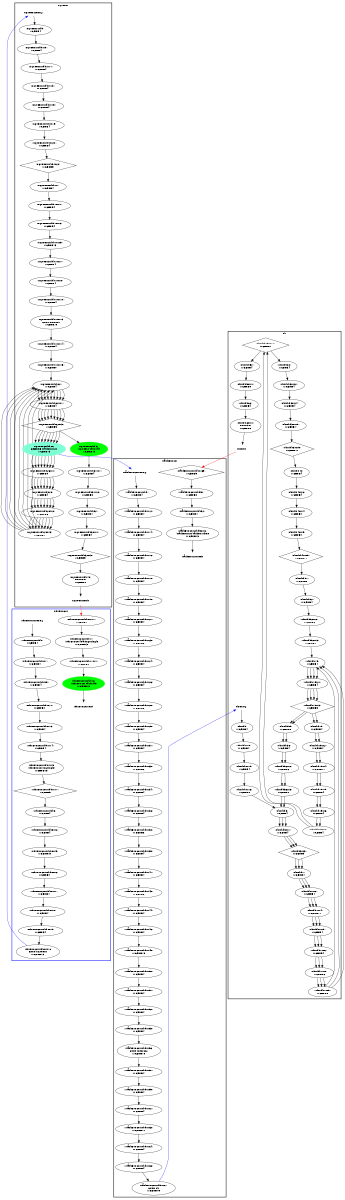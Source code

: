 digraph "CFG" {
fontsize=10;
orientation="portrait";
rankdir="TB";
size="10,8";
_taskFunc0___bb52__2 [fontsize=10, label="_taskFunc0___bb52__2\n(_taskFunc0_)taskenv_free\nWCET=13", width="0.01"];
_taskFunc0___bb__59 [fontsize=10, label="\"_taskFunc0___bb__59\"\nWCET=4", width="0.01"];
_taskFunc0___bb51 [fontsize=10, label="\"_taskFunc0___bb51\"\nWCET=0", width="0.01"];
_taskFunc0___bb__28 [fontsize=10, label="\"_taskFunc0___bb__28\"\nWCET=6", width="0.01"];
_taskFunc0___bb__31 [fontsize=10, label="\"_taskFunc0___bb__31\"\nWCET=4", width="0.01"];
_taskFunc0___bb__67 [fontsize=10, label="_taskFunc0___bb__67\nCALL ok\nWCET=15", width="0.01"];
_taskFunc0___bb__46 [fontsize=10, label="\"_taskFunc0___bb__46\"\nWCET=4", width="0.01"];
_taskFunc0___bb__57 [fontsize=10, label="\"_taskFunc0___bb__57\"\nWCET=4", width="0.01"];
_taskFunc0___bb__69 [fontsize=10, label="\"_taskFunc0___bb__69\"\nWCET=5", shape=diamond, width="0.01"];
_taskFunc0___bb__61 [fontsize=10, label="\"_taskFunc0___bb__61\"\nWCET=4", width="0.01"];
_taskFunc0___bb__14 [fontsize=10, label="\"_taskFunc0___bb__14\"\nWCET=4", width="0.01"];
_taskFunc0___bb52 [fontsize=10, label="\"_taskFunc0___bb52\"\nWCET=4", width="0.01"];
_taskFunc0___bb__29 [fontsize=10, label="\"_taskFunc0___bb__29\"\nWCET=4", width="0.01"];
_taskFunc0___bb__52 [fontsize=10, label="\"_taskFunc0___bb__52\"\nWCET=4", width="0.01"];
_taskFunc0___bb__16 [fontsize=10, label="\"_taskFunc0___bb__16\"\nWCET=4", width="0.01"];
_taskFunc0___bb__38 [fontsize=10, label="\"_taskFunc0___bb__38\"\nWCET=6", width="0.01"];
_taskFunc0___bb__41 [fontsize=10, label="\"_taskFunc0___bb__41\"\nWCET=4", width="0.01"];
_taskFunc0___bb__36 [fontsize=10, label="\"_taskFunc0___bb__36\"\nWCET=4", width="0.01"];
_taskFunc0__entry [color="white", fontsize=10, height="0.01", label="_taskFunc0__entry", width="0.01"];
_taskFunc0___bb__44 [fontsize=10, label="\"_taskFunc0___bb__44\"\nWCET=4", width="0.01"];
_taskFunc0___bb__33 [fontsize=10, label="\"_taskFunc0___bb__33\"\nWCET=6", width="0.01"];
_taskFunc0___bb__43 [fontsize=10, label="\"_taskFunc0___bb__43\"\nWCET=6", width="0.01"];
_taskFunc0___bb__21 [fontsize=10, label="\"_taskFunc0___bb__21\"\nWCET=4", width="0.01"];
_taskFunc0___bb__56 [fontsize=10, label="_taskFunc0___bb__56\nCALL memcpy\nWCET=18", width="0.01"];
_taskFunc0___bb__34 [fontsize=10, label="\"_taskFunc0___bb__34\"\nWCET=4", width="0.01"];
_taskFunc0___bb__23 [fontsize=10, label="\"_taskFunc0___bb__23\"\nWCET=6", width="0.01"];
_taskFunc0___bb__39 [fontsize=10, label="\"_taskFunc0___bb__39\"\nWCET=4", width="0.01"];
_taskFunc0___bb__19 [fontsize=10, label="\"_taskFunc0___bb__19\"\nWCET=4", width="0.01"];
_taskFunc0___bb [fontsize=10, label="\"_taskFunc0___bb\"\nWCET=4", width="0.01"];
_taskFunc0___bb__26 [fontsize=10, label="\"_taskFunc0___bb__26\"\nWCET=4", width="0.01"];
_taskFunc0___bb__51 [fontsize=10, label="\"_taskFunc0___bb__51\"\nWCET=4", width="0.01"];
_taskFunc0___bb__24 [fontsize=10, label="\"_taskFunc0___bb__24\"\nWCET=4", width="0.01"];
_taskFunc0___bb__18 [fontsize=10, label="\"_taskFunc0___bb__18\"\nWCET=4", width="0.01"];
_taskFunc0___bb__53 [fontsize=10, label="\"_taskFunc0___bb__53\"\nWCET=4", width="0.01"];
_taskFunc0___bb__66 [fontsize=10, label="\"_taskFunc0___bb__66\"\nWCET=4", width="0.01"];
_taskFunc0___bb__12 [fontsize=10, label="\"_taskFunc0___bb__12\"\nWCET=4", width="0.01"];
_taskFunc0___bb__64 [fontsize=10, label="\"_taskFunc0___bb__64\"\nWCET=4", width="0.01"];
_taskFunc0__exit [color="white", fontsize=10, label="_taskFunc0__exit", width="0.01"];
_taskFunc0___bb__49 [fontsize=10, label="\"_taskFunc0___bb__49\"\nWCET=13", width="0.01"];
_taskFunc0___bb__63 [fontsize=10, label="\"_taskFunc0___bb__63\"\nWCET=11", width="0.01"];
_taskFunc0___bb__50 [fontsize=10, label="\"_taskFunc0___bb__50\"\nWCET=4", width="0.01"];
ok__bb60 [fontsize=10, label="\"ok__bb60\"\nWCET=4", width="0.01"];
ok__bb40 [fontsize=10, label="\"ok__bb40\"\nWCET=4", width="0.01"];
ok__bb30__4 [fontsize=10, label="\"ok__bb30__4\"\nWCET=4", width="0.01"];
ok__bb52__2 [fontsize=10, label="\"ok__bb52__2\"\nWCET=6", width="0.01"];
ok__bb19__6 [fontsize=10, label="\"ok__bb19__6\"\nWCET=4", width="0.01"];
ok_entry [color="white", fontsize=10, height="0.01", label="ok_entry", width="0.01"];
ok__bb15 [fontsize=10, label="\"ok__bb15\"\nWCET=4", width="0.01"];
ok__bb15__3 [fontsize=10, label="\"ok__bb15__3\"\nWCET=5", shape=diamond, width="0.01"];
ok__bb19__4 [fontsize=10, label="\"ok__bb19__4\"\nWCET=11", width="0.01"];
ok__bb56__2 [fontsize=10, label="\"ok__bb56__2\"\nWCET=6", width="0.01"];
ok__bb56 [fontsize=10, label="\"ok__bb56\"\nWCET=4", width="0.01"];
ok__bb7__4 [fontsize=10, label="\"ok__bb7__4\"\nWCET=11", width="0.01"];
ok__bb [fontsize=10, label="\"ok__bb\"\nWCET=4", width="0.01"];
ok__bb40__4 [fontsize=10, label="\"ok__bb40__4\"\nWCET=4", width="0.01"];
ok__bb3__3 [fontsize=10, label="\"ok__bb3__3\"\nWCET=5", shape=diamond, width="0.01"];
ok__bb__9 [fontsize=10, label="\"ok__bb__9\"\nWCET=4", width="0.01"];
ok__bb40__2 [fontsize=10, label="\"ok__bb40__2\"\nWCET=4", width="0.01"];
ok__bb3 [fontsize=10, label="\"ok__bb3\"\nWCET=4", width="0.01"];
ok__bb7 [fontsize=10, label="\"ok__bb7\"\nWCET=4", width="0.01"];
ok__bb7__9 [fontsize=10, label="\"ok__bb7__9\"\nWCET=0", width="0.01"];
ok__bb51 [fontsize=10, label="\"ok__bb51\"\nWCET=0", width="0.01"];
ok__bb56__3 [fontsize=10, label="\"ok__bb56__3\"\nWCET=0", width="0.01"];
ok__bb40__5 [fontsize=10, label="\"ok__bb40__5\"\nWCET=4", width="0.01"];
ok__bb40__9 [fontsize=10, label="\"ok__bb40__9\"\nWCET=11", shape=diamond, width="0.01"];
ok__bb50__1 [fontsize=10, label="\"ok__bb50__1\"\nWCET=0", width="0.01"];
ok__bb7__8 [fontsize=10, label="\"ok__bb7__8\"\nWCET=6", width="0.01"];
ok__bb52__3 [fontsize=10, label="\"ok__bb52__3\"\nWCET=0", width="0.01"];
ok__bb19 [fontsize=10, label="\"ok__bb19\"\nWCET=4", width="0.01"];
ok_exit [color="white", fontsize=10, label="ok_exit", width="0.01"];
ok__bb__15 [fontsize=10, label="\"ok__bb__15\"\nWCET=4", width="0.01"];
ok__bb30 [fontsize=10, label="\"ok__bb30\"\nWCET=4", width="0.01"];
ok__bb7__2 [fontsize=10, label="\"ok__bb7__2\"\nWCET=4", width="0.01"];
ok__bb30__5 [fontsize=10, label="\"ok__bb30__5\"\nWCET=4", width="0.01"];
ok__bb50 [fontsize=10, label="\"ok__bb50\"\nWCET=4", width="0.01"];
ok__bb30__2 [fontsize=10, label="\"ok__bb30__2\"\nWCET=4", width="0.01"];
ok__bb19__8 [fontsize=10, label="\"ok__bb19__8\"\nWCET=4", width="0.01"];
ok__bb19__2 [fontsize=10, label="\"ok__bb19__2\"\nWCET=4", width="0.01"];
ok__bb55 [fontsize=10, label="\"ok__bb55\"\nWCET=0", width="0.01"];
ok__bb19__11 [fontsize=10, label="\"ok__bb19__11\"\nWCET=7", shape=diamond, width="0.01"];
ok__bb60__1 [fontsize=10, label="\"ok__bb60__1\"\nRETURN\nWCET=0", width="0.01"];
ok__bb__16 [fontsize=10, label="\"ok__bb__16\"\nWCET=0", width="0.01"];
ok__bb15__1 [fontsize=10, label="\"ok__bb15__1\"\nWCET=4", width="0.01"];
ok__bb30__9 [fontsize=10, label="\"ok__bb30__9\"\nWCET=11", shape=diamond, width="0.01"];
ok__bb7__6 [fontsize=10, label="\"ok__bb7__6\"\nWCET=4", width="0.01"];
ok__bb19__5 [fontsize=10, label="\"ok__bb19__5\"\nWCET=4", width="0.01"];
ok__bb3__1 [fontsize=10, label="\"ok__bb3__1\"\nWCET=4", width="0.01"];
ok__bb7__5 [fontsize=10, label="\"ok__bb7__5\"\nWCET=4", width="0.01"];
ok__bb52 [fontsize=10, label="\"ok__bb52\"\nWCET=4", width="0.01"];
nqueens__bb10 [fontsize=10, label="\"nqueens__bb10\"\nWCET=4", width="0.01"];
nqueens__bb10__7 [fontsize=10, label="\"nqueens__bb10__7\"\nWCET=4", width="0.01"];
nqueens__bb10__15 [fontsize=10, label="\"nqueens__bb10__15\"\nWCET=0", width="0.01"];
nqueens__bb32__3 [fontsize=10, label="\"nqueens__bb32__3\"\nWCET=5", shape=diamond, width="0.01"];
nqueens__bb__22 [fontsize=10, label="\"nqueens__bb__22\"\nWCET=5", shape=diamond, width="0.01"];
nqueens__bb28__3 [fontsize=10, label="\"nqueens__bb28__3\"\nWCET=0", width="0.01"];
nqueens__bb__11 [fontsize=10, label="\"nqueens__bb__11\"\nWCET=4", width="0.01"];
nqueens__bb22 [fontsize=10, label="\"nqueens__bb22\"\nWCET=4", width="0.01"];
nqueens__bb10__14 [fontsize=10, label="\"nqueens__bb10__14\"\nWCET=4", width="0.01"];
nqueens__bb31__2 [fontsize=10, label="\"nqueens__bb31__2\"\nWCET=0", width="0.01"];
nqueens__bb__20 [fontsize=10, label="\"nqueens__bb__20\"\nWCET=4", width="0.01"];
nqueens__bb31__1 [fontsize=10, label="\"nqueens__bb31__1\"\nWCET=4", width="0.01"];
nqueens__bb22__3 [fontsize=10, label="\"nqueens__bb22__3\"\nWCET=5", shape=diamond, width="0.01"];
nqueens__bb32 [fontsize=10, label="\"nqueens__bb32\"\nWCET=4", width="0.01"];
nqueens__bb10__13 [fontsize=10, label="nqueens__bb10__13\nCALL memset\nWCET=18", width="0.01"];
nqueens__bb22__1 [fontsize=10, label="\"nqueens__bb22__1\"\nWCET=4", width="0.01"];
nqueens__bb__19 [fontsize=10, label="\"nqueens__bb__19\"\nWCET=4", width="0.01"];
nqueens__bb26__1 [fontsize=10, label="\"nqueens__bb26__1\"\nWCET=0", width="0.01"];
nqueens__bb__13 [fontsize=10, label="\"nqueens__bb__13\"\nWCET=4", width="0.01"];
nqueens__bb28__2 [fontsize=10, label="\"nqueens__bb28__2\"\nWCET=6", width="0.01"];
nqueens_exit [color="white", fontsize=10, label="nqueens_exit", width="0.01"];
nqueens__bb32__1 [fontsize=10, label="\"nqueens__bb32__1\"\nWCET=4", width="0.01"];
nqueens__bb10__10 [fontsize=10, label="\"nqueens__bb10__10\"\nWCET=4", width="0.01"];
nqueens_entry [color="white", fontsize=10, height="0.01", label="nqueens_entry", width="0.01"];
nqueens__bb__15 [fontsize=10, label="\"nqueens__bb__15\"\nWCET=4", width="0.01"];
nqueens__bb31 [color=green, fontsize=10, label="nqueens__bb31\n(nqueens)taskwait\nWCET=13", style=filled, width="0.01"];
nqueens__bb26 [color=aquamarine, fontsize=10, label="nqueens__bb26\nCREATE _taskFunc0_\nWCET=13", style=filled, width="0.01"];
nqueens__bb10__1 [fontsize=10, label="\"nqueens__bb10__1\"\nWCET=4", width="0.01"];
nqueens__bb48 [fontsize=10, label="\"nqueens__bb48\"\nRETURN\nWCET=0", width="0.01"];
nqueens__bb10__8 [fontsize=10, label="\"nqueens__bb10__8\"\nWCET=4", width="0.01"];
nqueens__bb10__2 [fontsize=10, label="\"nqueens__bb10__2\"\nWCET=4", width="0.01"];
nqueens__bb10__5 [fontsize=10, label="\"nqueens__bb10__5\"\nWCET=13", width="0.01"];
nqueens__bb [fontsize=10, label="\"nqueens__bb\"\nWCET=4", width="0.01"];
nqueens__bb__9 [fontsize=10, label="\"nqueens__bb__9\"\nWCET=4", width="0.01"];
nqueens__bb28 [fontsize=10, label="\"nqueens__bb28\"\nWCET=4", width="0.01"];
_thrFunc0___bb__13 [fontsize=10, label="\"_thrFunc0___bb__13\"\nWCET=4", width="0.01"];
_thrFunc0__exit [color="white", fontsize=10, label="_thrFunc0__exit", width="0.01"];
_thrFunc0___bb8__8 [fontsize=10, label="\"_thrFunc0___bb8__8\"\nWCET=4", width="0.01"];
_thrFunc0___bb8__11 [fontsize=10, label="\"_thrFunc0___bb8__11\"\nWCET=0", width="0.01"];
_thrFunc0___bb17__1 [fontsize=10, label="\"_thrFunc0___bb17__1\"\nWCET=0", width="0.01"];
_thrFunc0___bb17 [fontsize=10, label="_thrFunc0___bb17\n(_thrFunc0_)leaving_single\nWCET=13", width="0.01"];
_thrFunc0___bb18 [color=green, fontsize=10, label="_thrFunc0___bb18\n(_thrFunc0_)taskwait\nWCET=13", style=filled, width="0.01"];
_thrFunc0___bb [fontsize=10, label="\"_thrFunc0___bb\"\nWCET=4", width="0.01"];
_thrFunc0___bb8__10 [fontsize=10, label="_thrFunc0___bb8__10\nCALL nqueens\nWCET=13", width="0.01"];
_thrFunc0___bb8 [fontsize=10, label="\"_thrFunc0___bb8\"\nWCET=4", width="0.01"];
_thrFunc0___bb__11 [fontsize=10, label="\"_thrFunc0___bb__11\"\nWCET=4", width="0.01"];
_thrFunc0___bb8__5 [fontsize=10, label="\"_thrFunc0___bb8__5\"\nWCET=13", width="0.01"];
_thrFunc0___bb__7 [fontsize=10, label="\"_thrFunc0___bb__7\"\nWCET=4", width="0.01"];
_thrFunc0___bb8__6 [fontsize=10, label="\"_thrFunc0___bb8__6\"\nWCET=4", width="0.01"];
_thrFunc0__entry [color="white", fontsize=10, height="0.01", label="_thrFunc0__entry", width="0.01"];
_thrFunc0___bb8__2 [fontsize=10, label="\"_thrFunc0___bb8__2\"\nWCET=4", width="0.01"];
_thrFunc0___bb__9 [fontsize=10, label="\"_thrFunc0___bb__9\"\nWCET=4", width="0.01"];
_thrFunc0___bb__14 [fontsize=10, label="\"_thrFunc0___bb__14\"\nWCET=4", width="0.01"];
_thrFunc0___bb__15 [fontsize=10, label="_thrFunc0___bb__15\n(_thrFunc0_)mysingle\nWCET=13", width="0.01"];
_thrFunc0___bb8__7 [fontsize=10, label="\"_thrFunc0___bb8__7\"\nWCET=4", width="0.01"];
_thrFunc0___bb__17 [fontsize=10, label="\"_thrFunc0___bb__17\"\nWCET=5", shape=diamond, width="0.01"];
_thrFunc0___bb8__9 [fontsize=10, label="\"_thrFunc0___bb8__9\"\nWCET=4", width="0.01"];
_taskFunc0___bb52__2 -> _taskFunc0__exit  [key=0];
_taskFunc0___bb__59 -> _taskFunc0___bb__61  [key=0];
_taskFunc0___bb51 -> _taskFunc0___bb52  [key=0];
_taskFunc0___bb__28 -> _taskFunc0___bb__29  [key=0];
_taskFunc0___bb__31 -> _taskFunc0___bb__33  [key=0];
_taskFunc0___bb__67 -> ok_entry  [color=blue, key=0];
_taskFunc0___bb__46 -> _taskFunc0___bb__49  [key=0];
_taskFunc0___bb__57 -> _taskFunc0___bb__59  [key=0];
_taskFunc0___bb__69 -> _taskFunc0___bb51  [key=0];
_taskFunc0___bb__61 -> _taskFunc0___bb__63  [key=0];
_taskFunc0___bb__14 -> _taskFunc0___bb__16  [key=0];
_taskFunc0___bb52 -> _taskFunc0___bb52__2  [key=0];
_taskFunc0___bb__29 -> _taskFunc0___bb__31  [key=0];
_taskFunc0___bb__52 -> _taskFunc0___bb__53  [key=0];
_taskFunc0___bb__16 -> _taskFunc0___bb__18  [key=0];
_taskFunc0___bb__38 -> _taskFunc0___bb__39  [key=0];
_taskFunc0___bb__41 -> _taskFunc0___bb__43  [key=0];
_taskFunc0___bb__36 -> _taskFunc0___bb__38  [key=0];
_taskFunc0__entry -> _taskFunc0___bb  [key=0];
_taskFunc0___bb__44 -> _taskFunc0___bb__46  [key=0];
_taskFunc0___bb__33 -> _taskFunc0___bb__34  [key=0];
_taskFunc0___bb__43 -> _taskFunc0___bb__44  [key=0];
_taskFunc0___bb__21 -> _taskFunc0___bb__23  [key=0];
_taskFunc0___bb__56 -> _taskFunc0___bb__57  [key=0];
_taskFunc0___bb__34 -> _taskFunc0___bb__36  [key=0];
_taskFunc0___bb__23 -> _taskFunc0___bb__24  [key=0];
_taskFunc0___bb__39 -> _taskFunc0___bb__41  [key=0];
_taskFunc0___bb__19 -> _taskFunc0___bb__21  [key=0];
_taskFunc0___bb -> _taskFunc0___bb__12  [key=0];
_taskFunc0___bb__26 -> _taskFunc0___bb__28  [key=0];
_taskFunc0___bb__51 -> _taskFunc0___bb__52  [key=0];
_taskFunc0___bb__24 -> _taskFunc0___bb__26  [key=0];
_taskFunc0___bb__18 -> _taskFunc0___bb__19  [key=0];
_taskFunc0___bb__53 -> _taskFunc0___bb__56  [key=0];
_taskFunc0___bb__66 -> _taskFunc0___bb__67  [key=0];
_taskFunc0___bb__12 -> _taskFunc0___bb__14  [key=0];
_taskFunc0___bb__64 -> _taskFunc0___bb__66  [key=0];
_taskFunc0___bb__49 -> _taskFunc0___bb__50  [key=0];
_taskFunc0___bb__63 -> _taskFunc0___bb__64  [key=0];
_taskFunc0___bb__50 -> _taskFunc0___bb__51  [key=0];
ok__bb60 -> ok__bb60__1  [key=0];
ok__bb40 -> ok__bb40__2  [key=0];
ok__bb30__4 -> ok__bb30__5  [key=0];
ok__bb52__2 -> ok__bb52__3  [key=0];
ok__bb19__6 -> ok__bb19__8  [key=0];
ok__bb19__6 -> ok__bb19__8  [key=1];
ok_entry -> ok__bb  [key=0];
ok__bb15 -> ok__bb15__1  [key=0];
ok__bb15 -> ok__bb15__1  [key=1];
ok__bb15 -> ok__bb15__1  [key=2];
ok__bb15 -> ok__bb15__1  [key=3];
ok__bb15__3 -> ok__bb19  [key=0];
ok__bb15__3 -> ok__bb19  [key=1];
ok__bb15__3 -> ok__bb55  [key=0];
ok__bb15__3 -> ok__bb55  [key=1];
ok__bb19__4 -> ok__bb19__5  [key=0];
ok__bb19__4 -> ok__bb19__5  [key=1];
ok__bb56__2 -> ok__bb56__3  [key=0];
ok__bb56__2 -> ok__bb56__3  [key=1];
ok__bb56 -> ok__bb56__2  [key=0];
ok__bb56 -> ok__bb56__2  [key=1];
ok__bb7__4 -> ok__bb7__5  [key=0];
ok__bb7__4 -> ok__bb7__5  [key=1];
ok__bb7__4 -> ok__bb7__5  [key=2];
ok__bb -> ok__bb__9  [key=0];
ok__bb40__4 -> ok__bb40__5  [key=0];
ok__bb3__3 -> ok__bb7  [key=0];
ok__bb3__3 -> ok__bb7  [key=1];
ok__bb3__3 -> ok__bb7  [key=2];
ok__bb__9 -> ok__bb__15  [key=0];
ok__bb40__2 -> ok__bb40__4  [key=0];
ok__bb3 -> ok__bb3__1  [key=0];
ok__bb3 -> ok__bb3__1  [key=1];
ok__bb3 -> ok__bb3__1  [key=2];
ok__bb7 -> ok__bb7__2  [key=0];
ok__bb7 -> ok__bb7__2  [key=1];
ok__bb7 -> ok__bb7__2  [key=2];
ok__bb7__9 -> ok__bb15  [key=0];
ok__bb7__9 -> ok__bb15  [key=1];
ok__bb7__9 -> ok__bb15  [key=2];
ok__bb51 -> ok__bb52  [key=0];
ok__bb56__3 -> ok__bb3  [key=0];
ok__bb56__3 -> ok__bb3  [key=1];
ok__bb40__5 -> ok__bb40__9  [key=0];
ok__bb40__9 -> ok__bb51  [key=0];
ok__bb50__1 -> ok__bb60  [key=0];
ok__bb7__8 -> ok__bb7__9  [key=0];
ok__bb7__8 -> ok__bb7__9  [key=1];
ok__bb7__8 -> ok__bb7__9  [key=2];
ok__bb52__3 -> ok__bb15  [key=0];
ok__bb19 -> ok__bb19__2  [key=0];
ok__bb19 -> ok__bb19__2  [key=1];
ok_exit -> _taskFunc0___bb__69  [color=red, key=0];
ok__bb__15 -> ok__bb__16  [key=0];
ok__bb30 -> ok__bb30__2  [key=0];
ok__bb7__2 -> ok__bb7__4  [key=0];
ok__bb7__2 -> ok__bb7__4  [key=1];
ok__bb7__2 -> ok__bb7__4  [key=2];
ok__bb30__5 -> ok__bb30__9  [key=0];
ok__bb50 -> ok__bb50__1  [key=0];
ok__bb30__2 -> ok__bb30__4  [key=0];
ok__bb19__8 -> ok__bb19__11  [key=0];
ok__bb19__8 -> ok__bb19__11  [key=1];
ok__bb19__2 -> ok__bb19__4  [key=0];
ok__bb19__2 -> ok__bb19__4  [key=1];
ok__bb55 -> ok__bb56  [key=0];
ok__bb55 -> ok__bb56  [key=1];
ok__bb19__11 -> ok__bb30  [key=0];
ok__bb19__11 -> ok__bb50  [key=0];
ok__bb60__1 -> ok_exit  [key=0];
ok__bb__16 -> ok__bb3  [key=0];
ok__bb15__1 -> ok__bb15__3  [key=0];
ok__bb15__1 -> ok__bb15__3  [key=1];
ok__bb15__1 -> ok__bb15__3  [key=2];
ok__bb15__1 -> ok__bb15__3  [key=3];
ok__bb30__9 -> ok__bb40  [key=0];
ok__bb7__6 -> ok__bb7__8  [key=0];
ok__bb7__6 -> ok__bb7__8  [key=1];
ok__bb7__6 -> ok__bb7__8  [key=2];
ok__bb19__5 -> ok__bb19__6  [key=0];
ok__bb19__5 -> ok__bb19__6  [key=1];
ok__bb3__1 -> ok__bb3__3  [key=0];
ok__bb3__1 -> ok__bb3__3  [key=1];
ok__bb3__1 -> ok__bb3__3  [key=2];
ok__bb7__5 -> ok__bb7__6  [key=0];
ok__bb7__5 -> ok__bb7__6  [key=1];
ok__bb7__5 -> ok__bb7__6  [key=2];
ok__bb52 -> ok__bb52__2  [key=0];
nqueens__bb10 -> nqueens__bb10__1  [key=0];
nqueens__bb10__7 -> nqueens__bb10__8  [key=0];
nqueens__bb10__15 -> nqueens__bb22  [key=0];
nqueens__bb32__3 -> nqueens__bb48  [key=0];
nqueens__bb__22 -> nqueens__bb10  [key=0];
nqueens__bb28__3 -> nqueens__bb22  [key=0];
nqueens__bb28__3 -> nqueens__bb22  [key=1];
nqueens__bb28__3 -> nqueens__bb22  [key=2];
nqueens__bb28__3 -> nqueens__bb22  [key=3];
nqueens__bb28__3 -> nqueens__bb22  [key=4];
nqueens__bb28__3 -> nqueens__bb22  [key=5];
nqueens__bb28__3 -> nqueens__bb22  [key=6];
nqueens__bb28__3 -> nqueens__bb22  [key=7];
nqueens__bb__11 -> nqueens__bb__13  [key=0];
nqueens__bb22 -> nqueens__bb22__1  [key=0];
nqueens__bb22 -> nqueens__bb22__1  [key=1];
nqueens__bb22 -> nqueens__bb22__1  [key=2];
nqueens__bb22 -> nqueens__bb22__1  [key=3];
nqueens__bb22 -> nqueens__bb22__1  [key=4];
nqueens__bb22 -> nqueens__bb22__1  [key=5];
nqueens__bb22 -> nqueens__bb22__1  [key=6];
nqueens__bb22 -> nqueens__bb22__1  [key=7];
nqueens__bb22 -> nqueens__bb22__1  [key=8];
nqueens__bb10__14 -> nqueens__bb10__15  [key=0];
nqueens__bb31__2 -> nqueens__bb32  [key=0];
nqueens__bb__20 -> nqueens__bb__22  [key=0];
nqueens__bb31__1 -> nqueens__bb31__2  [key=0];
nqueens__bb22__3 -> nqueens__bb26  [key=0];
nqueens__bb22__3 -> nqueens__bb26  [key=1];
nqueens__bb22__3 -> nqueens__bb26  [key=2];
nqueens__bb22__3 -> nqueens__bb26  [key=3];
nqueens__bb22__3 -> nqueens__bb26  [key=4];
nqueens__bb22__3 -> nqueens__bb26  [key=5];
nqueens__bb22__3 -> nqueens__bb26  [key=6];
nqueens__bb22__3 -> nqueens__bb26  [key=7];
nqueens__bb22__3 -> nqueens__bb31  [key=0];
nqueens__bb32 -> nqueens__bb32__1  [key=0];
nqueens__bb10__13 -> nqueens__bb10__14  [key=0];
nqueens__bb22__1 -> nqueens__bb22__3  [key=0];
nqueens__bb22__1 -> nqueens__bb22__3  [key=1];
nqueens__bb22__1 -> nqueens__bb22__3  [key=2];
nqueens__bb22__1 -> nqueens__bb22__3  [key=3];
nqueens__bb22__1 -> nqueens__bb22__3  [key=4];
nqueens__bb22__1 -> nqueens__bb22__3  [key=5];
nqueens__bb22__1 -> nqueens__bb22__3  [key=6];
nqueens__bb22__1 -> nqueens__bb22__3  [key=7];
nqueens__bb22__1 -> nqueens__bb22__3  [key=8];
nqueens__bb__19 -> nqueens__bb__20  [key=0];
nqueens__bb26__1 -> nqueens__bb28  [key=0];
nqueens__bb26__1 -> nqueens__bb28  [key=1];
nqueens__bb26__1 -> nqueens__bb28  [key=2];
nqueens__bb26__1 -> nqueens__bb28  [key=3];
nqueens__bb26__1 -> nqueens__bb28  [key=4];
nqueens__bb26__1 -> nqueens__bb28  [key=5];
nqueens__bb26__1 -> nqueens__bb28  [key=6];
nqueens__bb26__1 -> nqueens__bb28  [key=7];
nqueens__bb__13 -> nqueens__bb__15  [key=0];
nqueens__bb28__2 -> nqueens__bb28__3  [key=0];
nqueens__bb28__2 -> nqueens__bb28__3  [key=1];
nqueens__bb28__2 -> nqueens__bb28__3  [key=2];
nqueens__bb28__2 -> nqueens__bb28__3  [key=3];
nqueens__bb28__2 -> nqueens__bb28__3  [key=4];
nqueens__bb28__2 -> nqueens__bb28__3  [key=5];
nqueens__bb28__2 -> nqueens__bb28__3  [key=6];
nqueens__bb28__2 -> nqueens__bb28__3  [key=7];
nqueens_exit -> _thrFunc0___bb8__11  [color=red, key=0];
nqueens__bb32__1 -> nqueens__bb32__3  [key=0];
nqueens__bb10__10 -> nqueens__bb10__13  [key=0];
nqueens_entry -> nqueens__bb  [key=0];
nqueens__bb__15 -> nqueens__bb__19  [key=0];
nqueens__bb31 -> nqueens__bb31__1  [key=0];
nqueens__bb26 -> nqueens__bb26__1  [key=0];
nqueens__bb26 -> nqueens__bb26__1  [key=1];
nqueens__bb26 -> nqueens__bb26__1  [key=2];
nqueens__bb26 -> nqueens__bb26__1  [key=3];
nqueens__bb26 -> nqueens__bb26__1  [key=4];
nqueens__bb26 -> nqueens__bb26__1  [key=5];
nqueens__bb26 -> nqueens__bb26__1  [key=6];
nqueens__bb26 -> nqueens__bb26__1  [key=7];
nqueens__bb26 -> _taskFunc0__entry  [color=blue, key=0];
nqueens__bb10__1 -> nqueens__bb10__2  [key=0];
nqueens__bb48 -> nqueens_exit  [key=0];
nqueens__bb10__8 -> nqueens__bb10__10  [key=0];
nqueens__bb10__2 -> nqueens__bb10__5  [key=0];
nqueens__bb10__5 -> nqueens__bb10__7  [key=0];
nqueens__bb -> nqueens__bb__9  [key=0];
nqueens__bb__9 -> nqueens__bb__11  [key=0];
nqueens__bb28 -> nqueens__bb28__2  [key=0];
nqueens__bb28 -> nqueens__bb28__2  [key=1];
nqueens__bb28 -> nqueens__bb28__2  [key=2];
nqueens__bb28 -> nqueens__bb28__2  [key=3];
nqueens__bb28 -> nqueens__bb28__2  [key=4];
nqueens__bb28 -> nqueens__bb28__2  [key=5];
nqueens__bb28 -> nqueens__bb28__2  [key=6];
nqueens__bb28 -> nqueens__bb28__2  [key=7];
_thrFunc0___bb__13 -> _thrFunc0___bb__14  [key=0];
_thrFunc0___bb8__8 -> _thrFunc0___bb8__9  [key=0];
_thrFunc0___bb8__11 -> _thrFunc0___bb17  [key=0];
_thrFunc0___bb17__1 -> _thrFunc0___bb18  [key=0];
_thrFunc0___bb17 -> _thrFunc0___bb17__1  [key=0];
_thrFunc0___bb18 -> _thrFunc0__exit  [key=0];
_thrFunc0___bb -> _thrFunc0___bb__7  [key=0];
_thrFunc0___bb8__10 -> nqueens_entry  [color=blue, key=0];
_thrFunc0___bb8 -> _thrFunc0___bb8__2  [key=0];
_thrFunc0___bb__11 -> _thrFunc0___bb__13  [key=0];
_thrFunc0___bb8__5 -> _thrFunc0___bb8__6  [key=0];
_thrFunc0___bb__7 -> _thrFunc0___bb__9  [key=0];
_thrFunc0___bb8__6 -> _thrFunc0___bb8__7  [key=0];
_thrFunc0__entry -> _thrFunc0___bb  [key=0];
_thrFunc0___bb8__2 -> _thrFunc0___bb8__5  [key=0];
_thrFunc0___bb__9 -> _thrFunc0___bb__11  [key=0];
_thrFunc0___bb__14 -> _thrFunc0___bb__15  [key=0];
_thrFunc0___bb__15 -> _thrFunc0___bb__17  [key=0];
_thrFunc0___bb8__7 -> _thrFunc0___bb8__8  [key=0];
_thrFunc0___bb__17 -> _thrFunc0___bb8  [key=0];
_thrFunc0___bb8__9 -> _thrFunc0___bb8__10  [key=0];
subgraph "cluster__thrFunc0_" {
label=_thrFunc0_
style="bold"
color="blue"
"_thrFunc0___bb"
"_thrFunc0___bb__7"
"_thrFunc0___bb__9"
"_thrFunc0___bb__11"
"_thrFunc0___bb__13"
"_thrFunc0___bb__14"
"_thrFunc0___bb__15"
"_thrFunc0___bb__17"
"_thrFunc0___bb8"
"_thrFunc0___bb8__2"
"_thrFunc0___bb8__5"
"_thrFunc0___bb8__6"
"_thrFunc0___bb8__7"
"_thrFunc0___bb8__8"
"_thrFunc0___bb8__9"
"_thrFunc0___bb8__10"
"_thrFunc0___bb8__11"
"_thrFunc0___bb17"
"_thrFunc0___bb17__1"
"_thrFunc0___bb18"

"_thrFunc0__entry"
"_thrFunc0__exit"
}
subgraph "cluster_nqueens" {
label=nqueens
style="bold"
"nqueens__bb"
"nqueens__bb__9"
"nqueens__bb__11"
"nqueens__bb__13"
"nqueens__bb__15"
"nqueens__bb__19"
"nqueens__bb__20"
"nqueens__bb__22"



"nqueens__bb10"
"nqueens__bb10__1"
"nqueens__bb10__2"
"nqueens__bb10__5"
"nqueens__bb10__7"
"nqueens__bb10__8"
"nqueens__bb10__10"
"nqueens__bb10__13"
"nqueens__bb10__14"
"nqueens__bb10__15"
"nqueens__bb22"
"nqueens__bb22__1"
"nqueens__bb22__3"
"nqueens__bb26"
"nqueens__bb26__1"
"nqueens__bb28"
"nqueens__bb28__2"
"nqueens__bb28__3"
"nqueens__bb31"
"nqueens__bb31__1"
"nqueens__bb31__2"
"nqueens__bb32"
"nqueens__bb32__1"
"nqueens__bb32__3"










"nqueens__bb48"
"nqueens_entry"
"nqueens_exit"
}
subgraph "cluster__taskFunc0_" {
label=_taskFunc0_
style="bold"
"_taskFunc0___bb"
"_taskFunc0___bb__12"
"_taskFunc0___bb__14"
"_taskFunc0___bb__16"
"_taskFunc0___bb__18"
"_taskFunc0___bb__19"
"_taskFunc0___bb__21"
"_taskFunc0___bb__23"
"_taskFunc0___bb__24"
"_taskFunc0___bb__26"
"_taskFunc0___bb__28"
"_taskFunc0___bb__29"
"_taskFunc0___bb__31"
"_taskFunc0___bb__33"
"_taskFunc0___bb__34"
"_taskFunc0___bb__36"
"_taskFunc0___bb__38"
"_taskFunc0___bb__39"
"_taskFunc0___bb__41"
"_taskFunc0___bb__43"
"_taskFunc0___bb__44"
"_taskFunc0___bb__46"
"_taskFunc0___bb__49"
"_taskFunc0___bb__50"
"_taskFunc0___bb__51"
"_taskFunc0___bb__52"
"_taskFunc0___bb__53"
"_taskFunc0___bb__56"
"_taskFunc0___bb__57"
"_taskFunc0___bb__59"
"_taskFunc0___bb__61"
"_taskFunc0___bb__63"
"_taskFunc0___bb__64"
"_taskFunc0___bb__66"
"_taskFunc0___bb__67"
"_taskFunc0___bb__69"








"_taskFunc0___bb51"
"_taskFunc0___bb52"
"_taskFunc0___bb52__2"

"_taskFunc0__entry"
"_taskFunc0__exit"
}
subgraph "cluster_ok" {
label=ok
style="bold"
"ok__bb"
"ok__bb__9"
"ok__bb__15"
"ok__bb__16"
"ok__bb3"
"ok__bb3__1"
"ok__bb3__3"
"ok__bb7"
"ok__bb7__2"
"ok__bb7__4"
"ok__bb7__5"
"ok__bb7__6"
"ok__bb7__8"
"ok__bb7__9"
"ok__bb15"
"ok__bb15__1"
"ok__bb15__3"
"ok__bb19"
"ok__bb19__2"
"ok__bb19__4"
"ok__bb19__5"
"ok__bb19__6"
"ok__bb19__8"
"ok__bb19__11"
"ok__bb30"
"ok__bb30__2"
"ok__bb30__4"
"ok__bb30__5"
"ok__bb30__9"
"ok__bb40"
"ok__bb40__2"
"ok__bb40__4"
"ok__bb40__5"
"ok__bb40__9"
"ok__bb50"
"ok__bb50__1"
"ok__bb51"
"ok__bb52"
"ok__bb52__2"
"ok__bb52__3"
"ok__bb55"
"ok__bb56"
"ok__bb56__2"
"ok__bb56__3"


"ok__bb60"
"ok__bb60__1"
"ok_entry"
"ok_exit"
}
}
